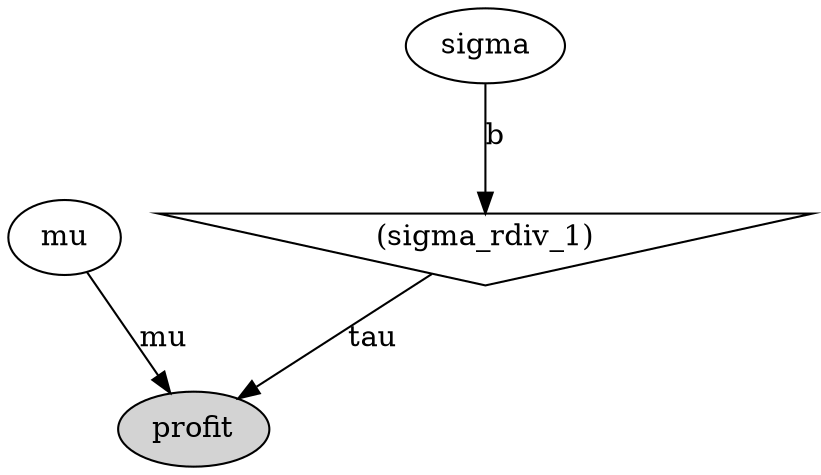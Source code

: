 digraph G {
mu;
profit [style=filled];
mu -> profit  [label=mu];
"(sigma_rdiv_1)" [shape=invtriangle];
"(sigma_rdiv_1)" -> profit  [label=tau];
sigma;
sigma -> "(sigma_rdiv_1)"  [label=b];
}
